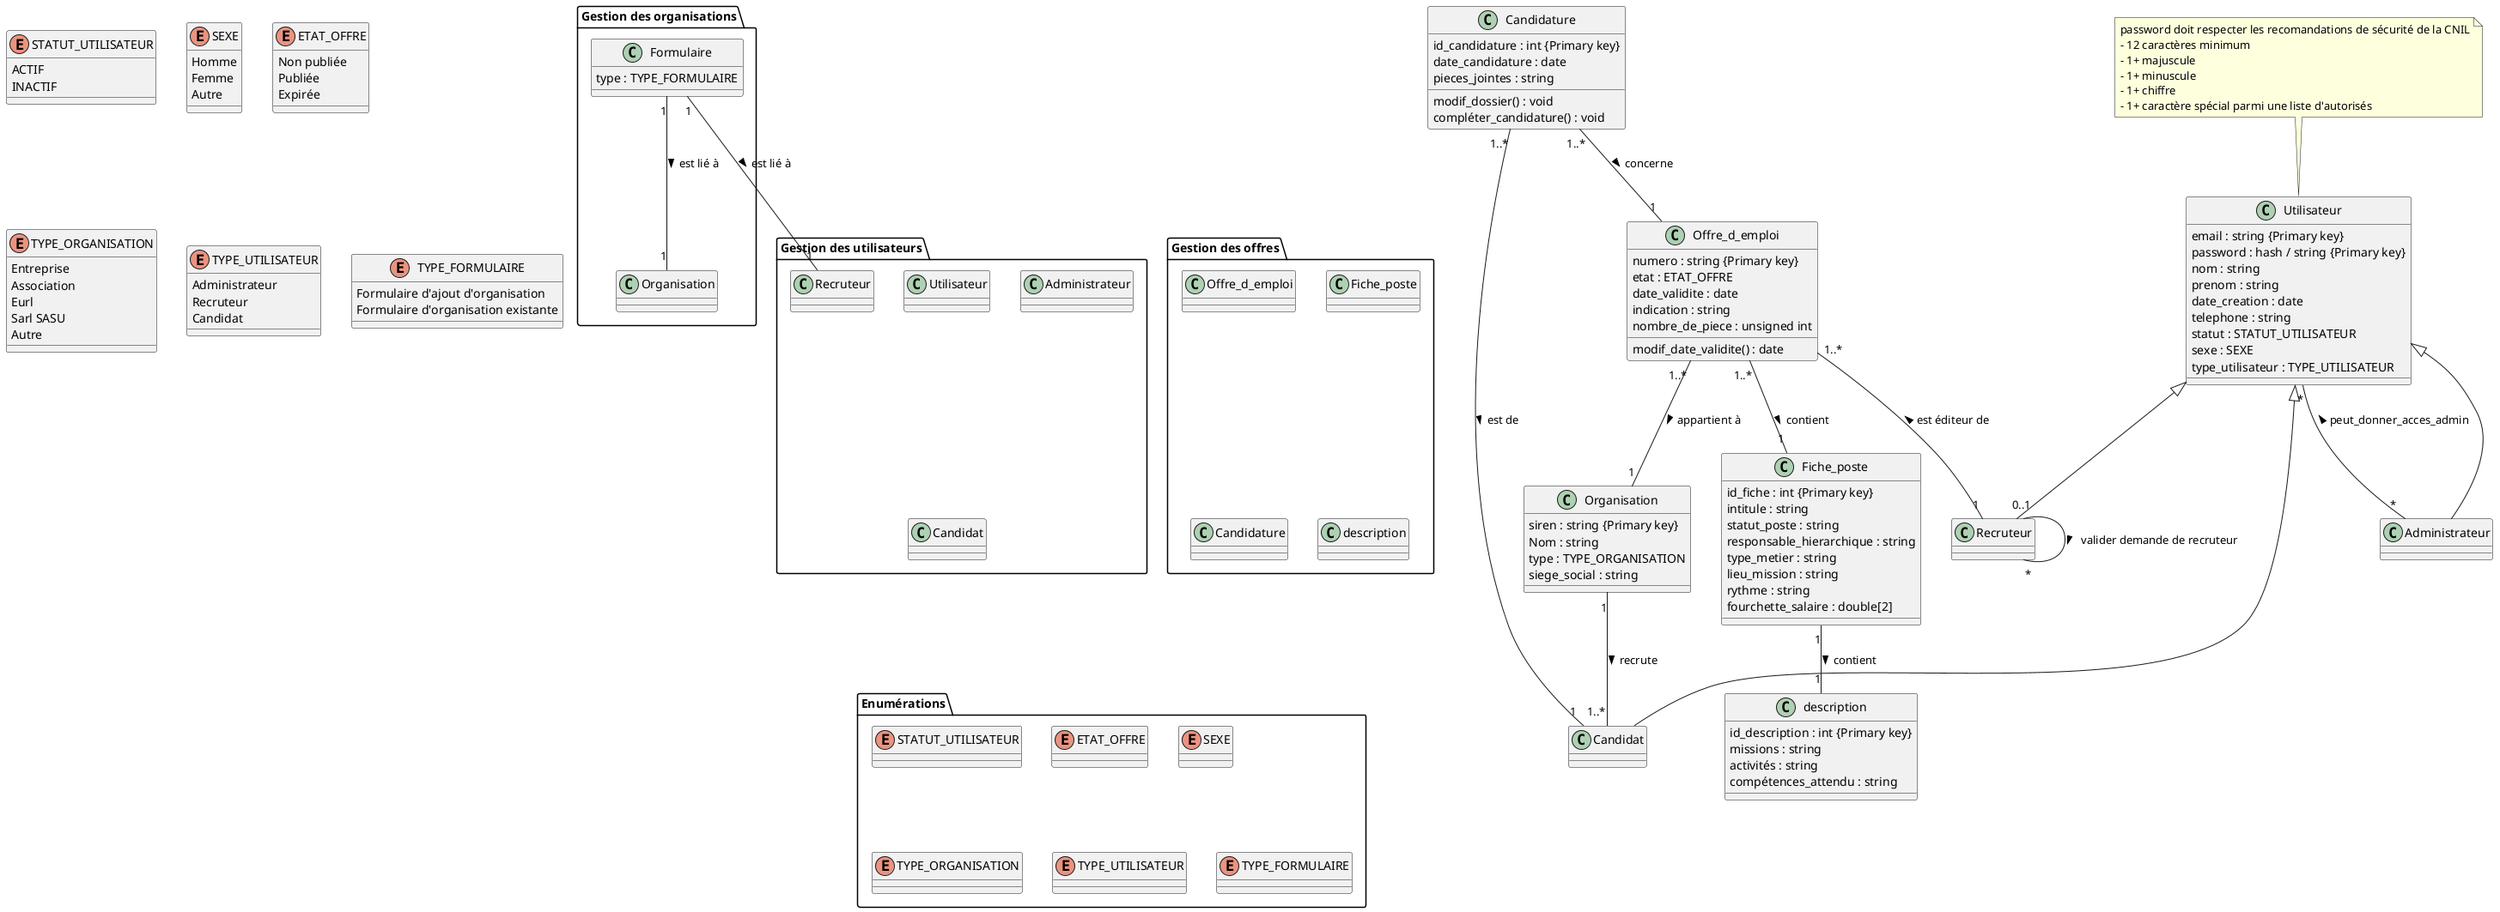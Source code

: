 @startuml MLD

package "Gestion des utilisateurs" {
    class Utilisateur
    class Administrateur
    class Candidat
    class Recruteur
}

package "Gestion des organisations" {
    class Organisation
    class Formulaire {
        type : TYPE_FORMULAIRE
    }
    Formulaire "1" -- "1" Organisation : est lié à >
    Formulaire "1" -- "1" Recruteur : est lié à >
}

package "Gestion des offres" {
    class Offre_d_emploi
    class Fiche_poste
    class Candidature
    class description
}


package "Enumérations" {
    enum STATUT_UTILISATEUR
    enum ETAT_OFFRE
    enum SEXE
    enum TYPE_ORGANISATION
    enum TYPE_UTILISATEUR
    enum TYPE_FORMULAIRE
}

class Utilisateur {
    email : string {Primary key}
    password : hash / string {Primary key}
    nom : string 
    prenom : string
    date_creation : date
    telephone : string
    statut : STATUT_UTILISATEUR
    sexe : SEXE
    type_utilisateur : TYPE_UTILISATEUR
}

note top of Utilisateur
    password doit respecter les recomandations de sécurité de la CNIL
    - 12 caractères minimum
    - 1+ majuscule
    - 1+ minuscule
    - 1+ chiffre
    - 1+ caractère spécial parmi une liste d'autorisés
end note

class Administrateur {}
class Candidat {}
class Recruteur {}

Utilisateur <|-- Administrateur
Utilisateur <|-- Candidat
Utilisateur <|-- Recruteur

Recruteur "0..1" -- "*" Recruteur : valider demande de recruteur >
Administrateur "*"-- "*" Utilisateur : peut_donner_acces_admin >

class Organisation {
    siren : string {Primary key}
    Nom : string
    type : TYPE_ORGANISATION
    siege_social : string
}

class Offre_d_emploi {
    numero : string {Primary key}
    etat : ETAT_OFFRE
    date_validite : date
    indication : string
    nombre_de_piece : unsigned int
    modif_date_validite() : date
}

class Fiche_poste {
    id_fiche : int {Primary key}
    intitule : string
    statut_poste : string
    responsable_hierarchique : string
    type_metier : string
    lieu_mission : string
    rythme : string
    fourchette_salaire : double[2]
}



Offre_d_emploi "1..*" -- "1" Organisation : appartient à >
Offre_d_emploi "1..*" -- "1" Fiche_poste : contient >
Offre_d_emploi "1..*" -- "1" Recruteur : est éditeur de <


class Candidature {
    id_candidature : int {Primary key}
    date_candidature : date
    pieces_jointes : string
    modif_dossier() : void
    compléter_candidature() : void
}

class description {
    id_description : int {Primary key}
    missions : string
    activités : string
    compétences_attendu : string
}

Fiche_poste "1" -- "1" description : contient >

Candidature "1..*" -- "1" Offre_d_emploi : concerne >
Candidature "1..*" -- "1" Candidat : est de >

Organisation "1" -- "1..*" Candidat : recrute >

enum STATUT_UTILISATEUR {
    ACTIF
    INACTIF
}

enum SEXE {
    Homme
    Femme
    Autre
}

enum ETAT_OFFRE {
    Non publiée
    Publiée
    Expirée
}

enum TYPE_ORGANISATION {
    Entreprise
    Association
    Eurl
    Sarl SASU
    Autre
}

enum TYPE_UTILISATEUR {
    Administrateur
    Recruteur
    Candidat
}

enum TYPE_FORMULAIRE {
    Formulaire d'ajout d'organisation
    Formulaire d'organisation existante
}

@enduml